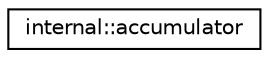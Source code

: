 digraph "Иерархия классов. Графический вид."
{
  edge [fontname="Helvetica",fontsize="10",labelfontname="Helvetica",labelfontsize="10"];
  node [fontname="Helvetica",fontsize="10",shape=record];
  rankdir="LR";
  Node0 [label="internal::accumulator",height=0.2,width=0.4,color="black", fillcolor="white", style="filled",URL="$structinternal_1_1accumulator.html"];
}
